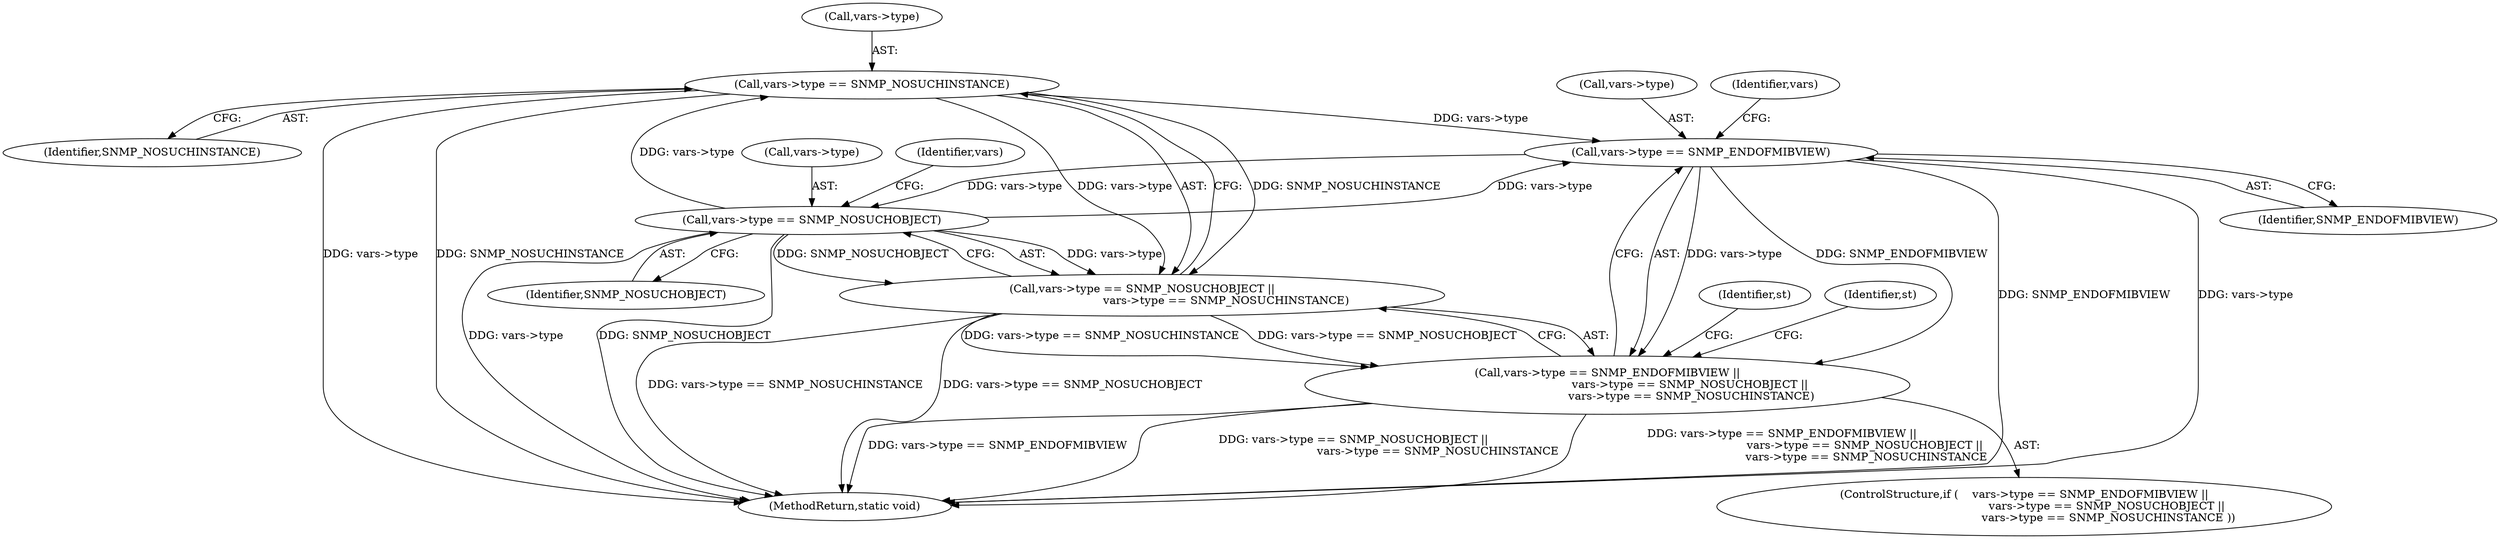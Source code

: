 digraph "0_php_cab1c3b3708eead315e033359d07049b23b147a3_5@pointer" {
"1000526" [label="(Call,vars->type == SNMP_NOSUCHINSTANCE)"];
"1000521" [label="(Call,vars->type == SNMP_NOSUCHOBJECT)"];
"1000515" [label="(Call,vars->type == SNMP_ENDOFMIBVIEW)"];
"1000526" [label="(Call,vars->type == SNMP_NOSUCHINSTANCE)"];
"1000514" [label="(Call,vars->type == SNMP_ENDOFMIBVIEW ||\n                                               vars->type == SNMP_NOSUCHOBJECT ||\n                                                vars->type == SNMP_NOSUCHINSTANCE)"];
"1000520" [label="(Call,vars->type == SNMP_NOSUCHOBJECT ||\n                                                vars->type == SNMP_NOSUCHINSTANCE)"];
"1000522" [label="(Call,vars->type)"];
"1000525" [label="(Identifier,SNMP_NOSUCHOBJECT)"];
"1000519" [label="(Identifier,SNMP_ENDOFMIBVIEW)"];
"1000568" [label="(Identifier,st)"];
"1000523" [label="(Identifier,vars)"];
"1000526" [label="(Call,vars->type == SNMP_NOSUCHINSTANCE)"];
"1000530" [label="(Identifier,SNMP_NOSUCHINSTANCE)"];
"1000521" [label="(Call,vars->type == SNMP_NOSUCHOBJECT)"];
"1001158" [label="(MethodReturn,static void)"];
"1000527" [label="(Call,vars->type)"];
"1000515" [label="(Call,vars->type == SNMP_ENDOFMIBVIEW)"];
"1000520" [label="(Call,vars->type == SNMP_NOSUCHOBJECT ||\n                                                vars->type == SNMP_NOSUCHINSTANCE)"];
"1000514" [label="(Call,vars->type == SNMP_ENDOFMIBVIEW ||\n                                               vars->type == SNMP_NOSUCHOBJECT ||\n                                                vars->type == SNMP_NOSUCHINSTANCE)"];
"1000513" [label="(ControlStructure,if (    vars->type == SNMP_ENDOFMIBVIEW ||\n                                               vars->type == SNMP_NOSUCHOBJECT ||\n                                                vars->type == SNMP_NOSUCHINSTANCE ))"];
"1000528" [label="(Identifier,vars)"];
"1000535" [label="(Identifier,st)"];
"1000516" [label="(Call,vars->type)"];
"1000526" -> "1000520"  [label="AST: "];
"1000526" -> "1000530"  [label="CFG: "];
"1000527" -> "1000526"  [label="AST: "];
"1000530" -> "1000526"  [label="AST: "];
"1000520" -> "1000526"  [label="CFG: "];
"1000526" -> "1001158"  [label="DDG: SNMP_NOSUCHINSTANCE"];
"1000526" -> "1001158"  [label="DDG: vars->type"];
"1000526" -> "1000515"  [label="DDG: vars->type"];
"1000526" -> "1000520"  [label="DDG: vars->type"];
"1000526" -> "1000520"  [label="DDG: SNMP_NOSUCHINSTANCE"];
"1000521" -> "1000526"  [label="DDG: vars->type"];
"1000521" -> "1000520"  [label="AST: "];
"1000521" -> "1000525"  [label="CFG: "];
"1000522" -> "1000521"  [label="AST: "];
"1000525" -> "1000521"  [label="AST: "];
"1000528" -> "1000521"  [label="CFG: "];
"1000520" -> "1000521"  [label="CFG: "];
"1000521" -> "1001158"  [label="DDG: SNMP_NOSUCHOBJECT"];
"1000521" -> "1001158"  [label="DDG: vars->type"];
"1000521" -> "1000515"  [label="DDG: vars->type"];
"1000521" -> "1000520"  [label="DDG: vars->type"];
"1000521" -> "1000520"  [label="DDG: SNMP_NOSUCHOBJECT"];
"1000515" -> "1000521"  [label="DDG: vars->type"];
"1000515" -> "1000514"  [label="AST: "];
"1000515" -> "1000519"  [label="CFG: "];
"1000516" -> "1000515"  [label="AST: "];
"1000519" -> "1000515"  [label="AST: "];
"1000523" -> "1000515"  [label="CFG: "];
"1000514" -> "1000515"  [label="CFG: "];
"1000515" -> "1001158"  [label="DDG: SNMP_ENDOFMIBVIEW"];
"1000515" -> "1001158"  [label="DDG: vars->type"];
"1000515" -> "1000514"  [label="DDG: vars->type"];
"1000515" -> "1000514"  [label="DDG: SNMP_ENDOFMIBVIEW"];
"1000514" -> "1000513"  [label="AST: "];
"1000514" -> "1000520"  [label="CFG: "];
"1000520" -> "1000514"  [label="AST: "];
"1000535" -> "1000514"  [label="CFG: "];
"1000568" -> "1000514"  [label="CFG: "];
"1000514" -> "1001158"  [label="DDG: vars->type == SNMP_NOSUCHOBJECT ||\n                                                vars->type == SNMP_NOSUCHINSTANCE"];
"1000514" -> "1001158"  [label="DDG: vars->type == SNMP_ENDOFMIBVIEW ||\n                                               vars->type == SNMP_NOSUCHOBJECT ||\n                                                vars->type == SNMP_NOSUCHINSTANCE"];
"1000514" -> "1001158"  [label="DDG: vars->type == SNMP_ENDOFMIBVIEW"];
"1000520" -> "1000514"  [label="DDG: vars->type == SNMP_NOSUCHOBJECT"];
"1000520" -> "1000514"  [label="DDG: vars->type == SNMP_NOSUCHINSTANCE"];
"1000520" -> "1001158"  [label="DDG: vars->type == SNMP_NOSUCHINSTANCE"];
"1000520" -> "1001158"  [label="DDG: vars->type == SNMP_NOSUCHOBJECT"];
}
